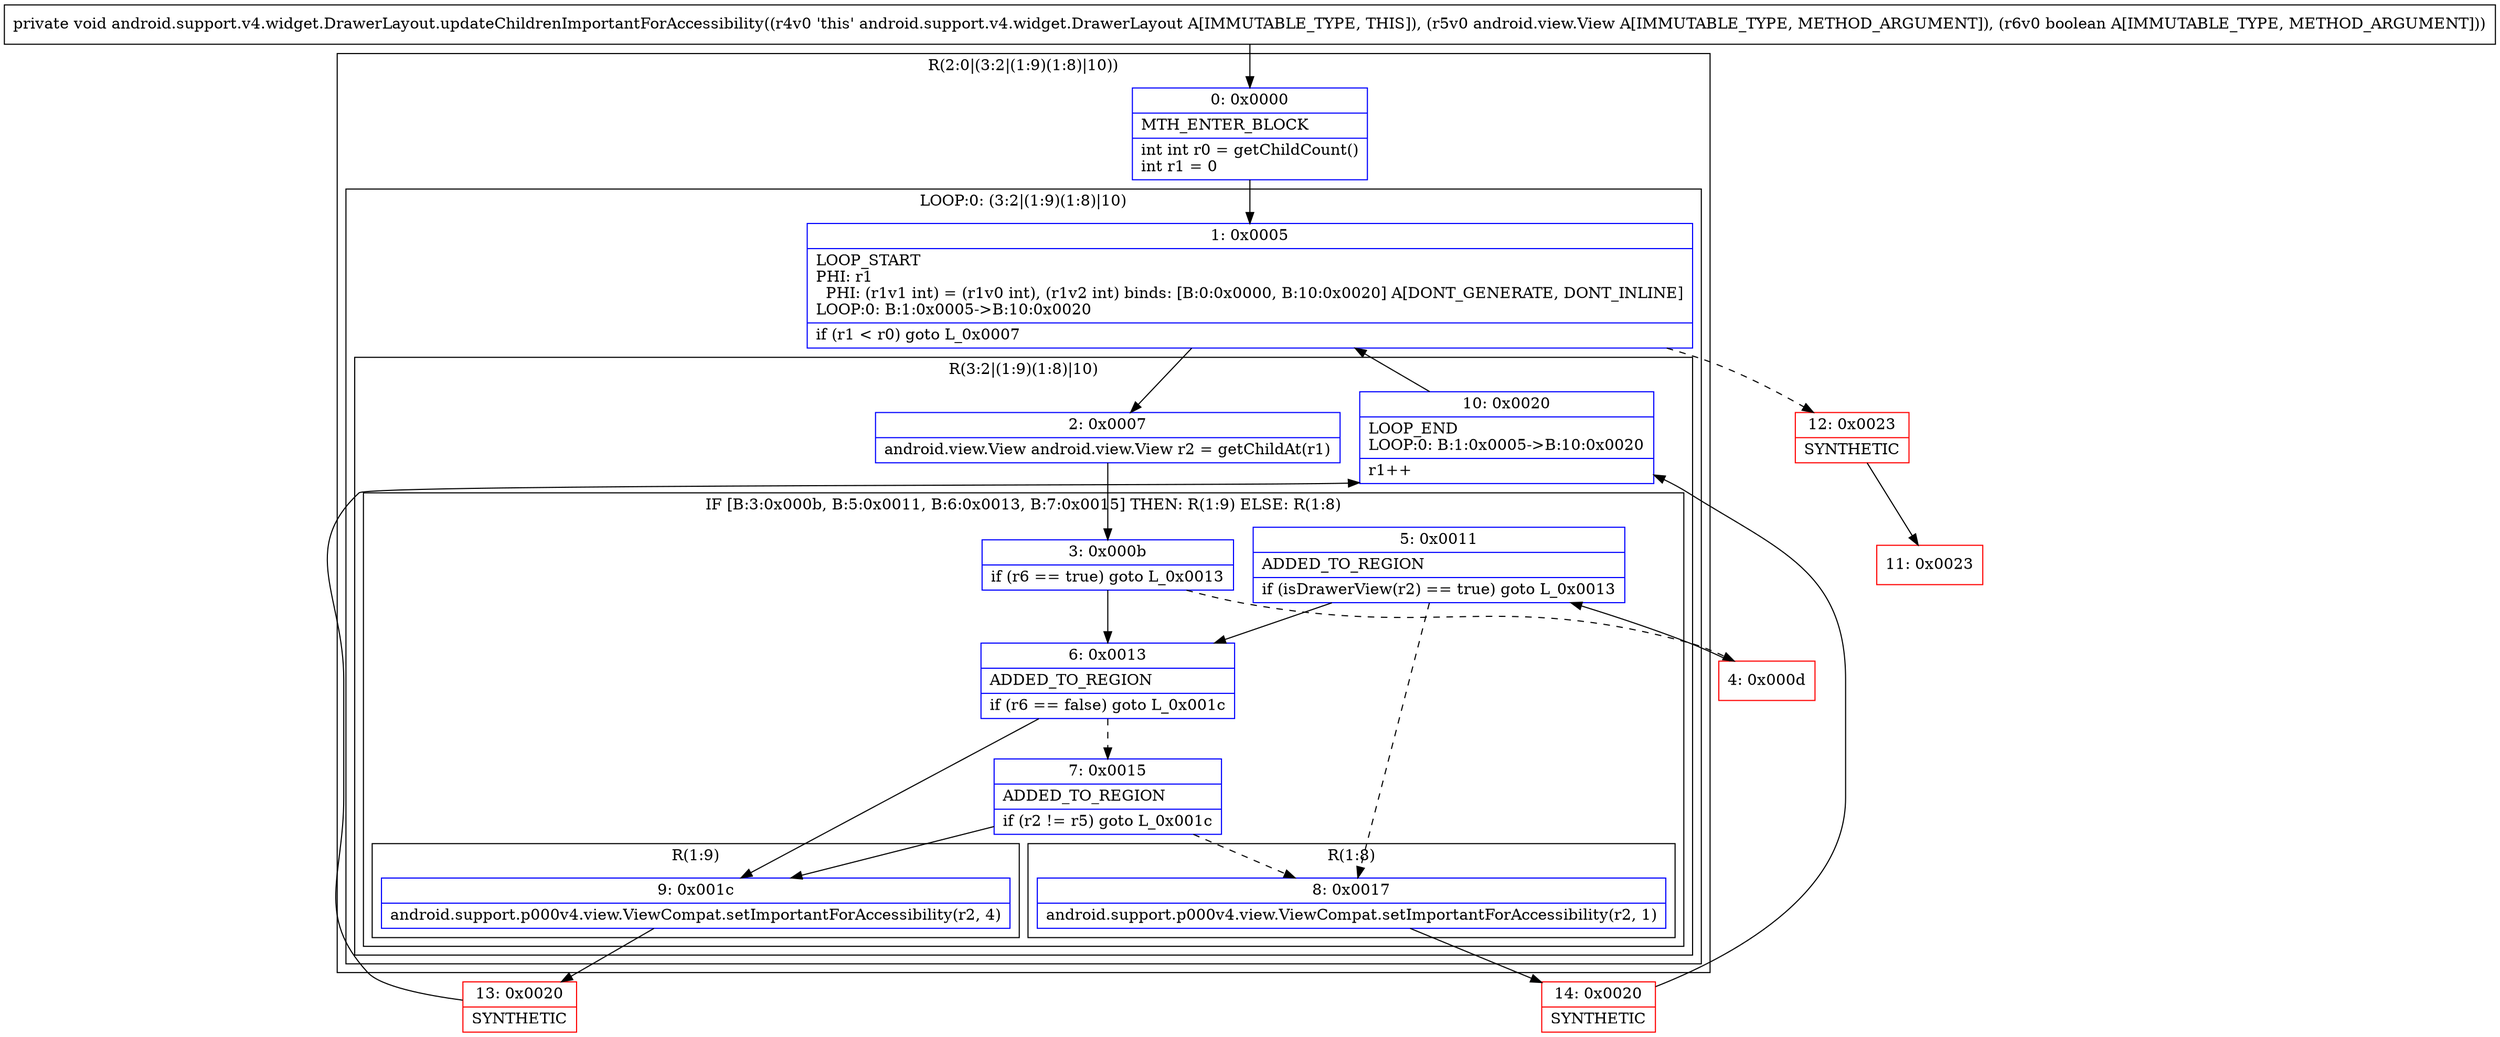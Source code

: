 digraph "CFG forandroid.support.v4.widget.DrawerLayout.updateChildrenImportantForAccessibility(Landroid\/view\/View;Z)V" {
subgraph cluster_Region_1619430577 {
label = "R(2:0|(3:2|(1:9)(1:8)|10))";
node [shape=record,color=blue];
Node_0 [shape=record,label="{0\:\ 0x0000|MTH_ENTER_BLOCK\l|int int r0 = getChildCount()\lint r1 = 0\l}"];
subgraph cluster_LoopRegion_2140401877 {
label = "LOOP:0: (3:2|(1:9)(1:8)|10)";
node [shape=record,color=blue];
Node_1 [shape=record,label="{1\:\ 0x0005|LOOP_START\lPHI: r1 \l  PHI: (r1v1 int) = (r1v0 int), (r1v2 int) binds: [B:0:0x0000, B:10:0x0020] A[DONT_GENERATE, DONT_INLINE]\lLOOP:0: B:1:0x0005\-\>B:10:0x0020\l|if (r1 \< r0) goto L_0x0007\l}"];
subgraph cluster_Region_387966867 {
label = "R(3:2|(1:9)(1:8)|10)";
node [shape=record,color=blue];
Node_2 [shape=record,label="{2\:\ 0x0007|android.view.View android.view.View r2 = getChildAt(r1)\l}"];
subgraph cluster_IfRegion_1376867875 {
label = "IF [B:3:0x000b, B:5:0x0011, B:6:0x0013, B:7:0x0015] THEN: R(1:9) ELSE: R(1:8)";
node [shape=record,color=blue];
Node_3 [shape=record,label="{3\:\ 0x000b|if (r6 == true) goto L_0x0013\l}"];
Node_5 [shape=record,label="{5\:\ 0x0011|ADDED_TO_REGION\l|if (isDrawerView(r2) == true) goto L_0x0013\l}"];
Node_6 [shape=record,label="{6\:\ 0x0013|ADDED_TO_REGION\l|if (r6 == false) goto L_0x001c\l}"];
Node_7 [shape=record,label="{7\:\ 0x0015|ADDED_TO_REGION\l|if (r2 != r5) goto L_0x001c\l}"];
subgraph cluster_Region_103201748 {
label = "R(1:9)";
node [shape=record,color=blue];
Node_9 [shape=record,label="{9\:\ 0x001c|android.support.p000v4.view.ViewCompat.setImportantForAccessibility(r2, 4)\l}"];
}
subgraph cluster_Region_1725163165 {
label = "R(1:8)";
node [shape=record,color=blue];
Node_8 [shape=record,label="{8\:\ 0x0017|android.support.p000v4.view.ViewCompat.setImportantForAccessibility(r2, 1)\l}"];
}
}
Node_10 [shape=record,label="{10\:\ 0x0020|LOOP_END\lLOOP:0: B:1:0x0005\-\>B:10:0x0020\l|r1++\l}"];
}
}
}
Node_4 [shape=record,color=red,label="{4\:\ 0x000d}"];
Node_11 [shape=record,color=red,label="{11\:\ 0x0023}"];
Node_12 [shape=record,color=red,label="{12\:\ 0x0023|SYNTHETIC\l}"];
Node_13 [shape=record,color=red,label="{13\:\ 0x0020|SYNTHETIC\l}"];
Node_14 [shape=record,color=red,label="{14\:\ 0x0020|SYNTHETIC\l}"];
MethodNode[shape=record,label="{private void android.support.v4.widget.DrawerLayout.updateChildrenImportantForAccessibility((r4v0 'this' android.support.v4.widget.DrawerLayout A[IMMUTABLE_TYPE, THIS]), (r5v0 android.view.View A[IMMUTABLE_TYPE, METHOD_ARGUMENT]), (r6v0 boolean A[IMMUTABLE_TYPE, METHOD_ARGUMENT])) }"];
MethodNode -> Node_0;
Node_0 -> Node_1;
Node_1 -> Node_2;
Node_1 -> Node_12[style=dashed];
Node_2 -> Node_3;
Node_3 -> Node_4[style=dashed];
Node_3 -> Node_6;
Node_5 -> Node_6;
Node_5 -> Node_8[style=dashed];
Node_6 -> Node_7[style=dashed];
Node_6 -> Node_9;
Node_7 -> Node_8[style=dashed];
Node_7 -> Node_9;
Node_9 -> Node_13;
Node_8 -> Node_14;
Node_10 -> Node_1;
Node_4 -> Node_5;
Node_12 -> Node_11;
Node_13 -> Node_10;
Node_14 -> Node_10;
}

